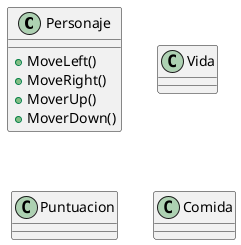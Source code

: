 @startuml Pacman 

class Personaje{
    + MoveLeft()
    + MoveRight()
    + MoverUp()
    + MoverDown()
}
class Vida
class Puntuacion
class Comida